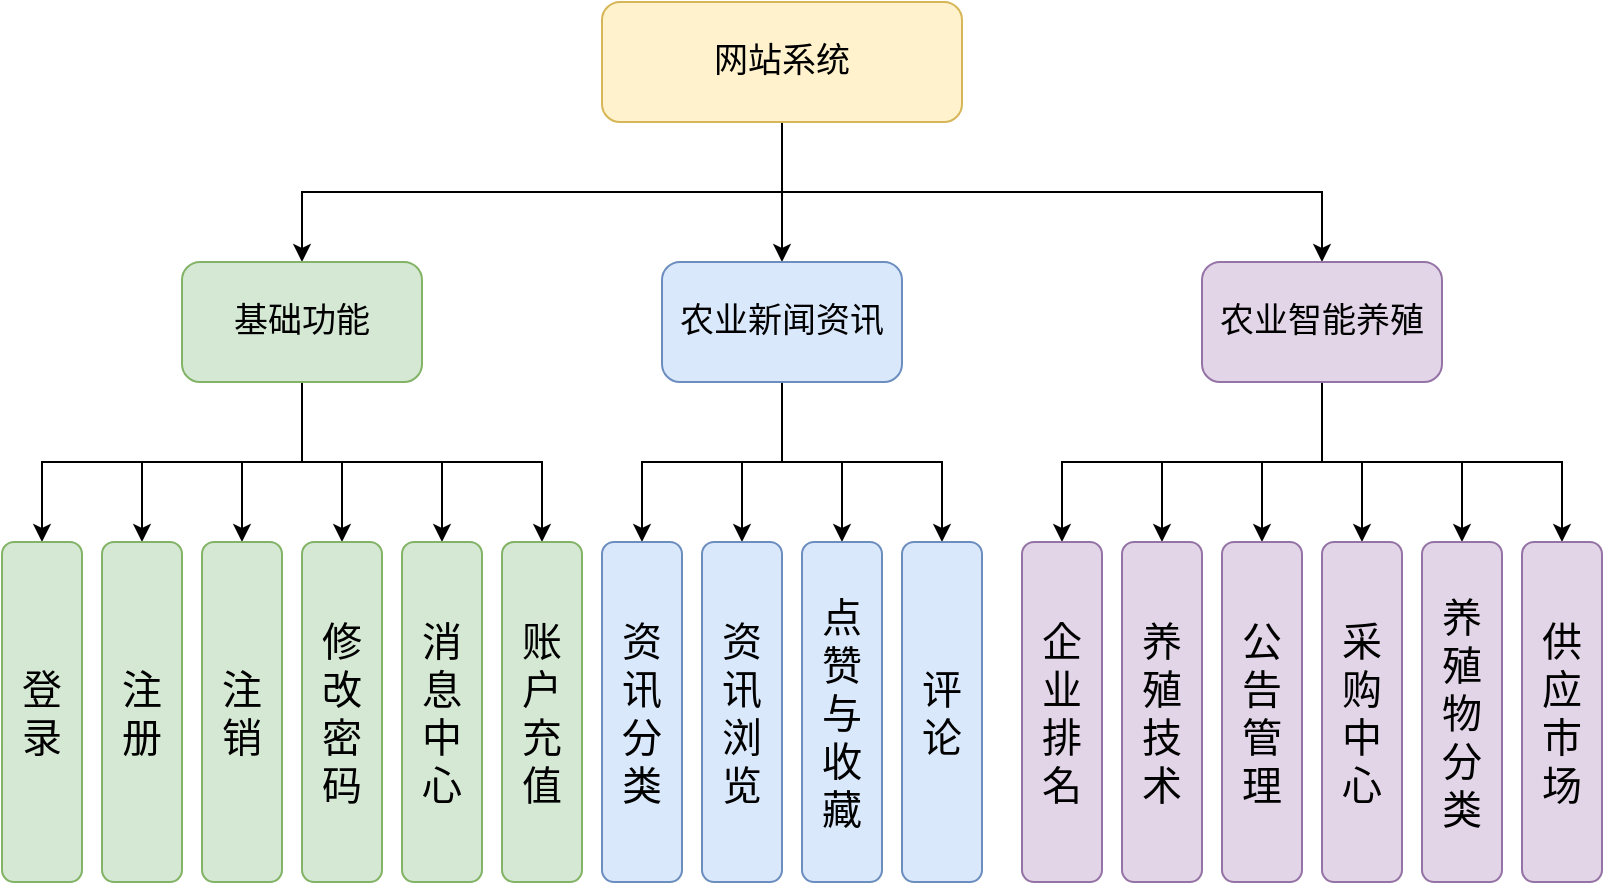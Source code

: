 <mxfile version="16.6.1" type="github">
  <diagram id="JLk9FKHlb9LdRjsdpeua" name="Page-1">
    <mxGraphModel dx="2249" dy="1963" grid="1" gridSize="10" guides="1" tooltips="1" connect="1" arrows="1" fold="1" page="1" pageScale="1" pageWidth="827" pageHeight="1169" math="0" shadow="0">
      <root>
        <mxCell id="0" />
        <mxCell id="1" parent="0" />
        <mxCell id="YeQBJPrLlTCUJduyqjX9-6" style="edgeStyle=orthogonalEdgeStyle;rounded=0;orthogonalLoop=1;jettySize=auto;html=1;exitX=0.5;exitY=1;exitDx=0;exitDy=0;entryX=0.5;entryY=0;entryDx=0;entryDy=0;fontFamily=Times New Roman;fontSize=17;shadow=0;sketch=0;" parent="1" source="YeQBJPrLlTCUJduyqjX9-1" target="YeQBJPrLlTCUJduyqjX9-3" edge="1">
          <mxGeometry relative="1" as="geometry" />
        </mxCell>
        <mxCell id="YeQBJPrLlTCUJduyqjX9-7" style="edgeStyle=orthogonalEdgeStyle;rounded=0;orthogonalLoop=1;jettySize=auto;html=1;exitX=0.5;exitY=1;exitDx=0;exitDy=0;entryX=0.5;entryY=0;entryDx=0;entryDy=0;fontFamily=Times New Roman;fontSize=17;shadow=0;sketch=0;" parent="1" source="YeQBJPrLlTCUJduyqjX9-1" target="YeQBJPrLlTCUJduyqjX9-2" edge="1">
          <mxGeometry relative="1" as="geometry" />
        </mxCell>
        <mxCell id="YeQBJPrLlTCUJduyqjX9-8" style="edgeStyle=orthogonalEdgeStyle;rounded=0;orthogonalLoop=1;jettySize=auto;html=1;exitX=0.5;exitY=1;exitDx=0;exitDy=0;fontFamily=Times New Roman;fontSize=17;shadow=0;sketch=0;" parent="1" source="YeQBJPrLlTCUJduyqjX9-1" target="YeQBJPrLlTCUJduyqjX9-4" edge="1">
          <mxGeometry relative="1" as="geometry" />
        </mxCell>
        <mxCell id="YeQBJPrLlTCUJduyqjX9-1" value="网站系统" style="rounded=1;whiteSpace=wrap;html=1;fontFamily=Times New Roman;fontSize=17;shadow=0;sketch=0;fillColor=#fff2cc;strokeColor=#d6b656;" parent="1" vertex="1">
          <mxGeometry x="-520" y="-1120" width="180" height="60" as="geometry" />
        </mxCell>
        <mxCell id="YeQBJPrLlTCUJduyqjX9-22" style="edgeStyle=orthogonalEdgeStyle;rounded=0;sketch=0;orthogonalLoop=1;jettySize=auto;html=1;exitX=0.5;exitY=1;exitDx=0;exitDy=0;entryX=0.5;entryY=0;entryDx=0;entryDy=0;shadow=0;fontFamily=Times New Roman;fontSize=17;" parent="1" source="YeQBJPrLlTCUJduyqjX9-2" target="YeQBJPrLlTCUJduyqjX9-5" edge="1">
          <mxGeometry relative="1" as="geometry" />
        </mxCell>
        <mxCell id="YeQBJPrLlTCUJduyqjX9-23" style="edgeStyle=orthogonalEdgeStyle;rounded=0;sketch=0;orthogonalLoop=1;jettySize=auto;html=1;exitX=0.5;exitY=1;exitDx=0;exitDy=0;entryX=0.5;entryY=0;entryDx=0;entryDy=0;shadow=0;fontFamily=Times New Roman;fontSize=17;" parent="1" source="YeQBJPrLlTCUJduyqjX9-2" target="YeQBJPrLlTCUJduyqjX9-9" edge="1">
          <mxGeometry relative="1" as="geometry" />
        </mxCell>
        <mxCell id="YeQBJPrLlTCUJduyqjX9-25" style="edgeStyle=orthogonalEdgeStyle;rounded=0;sketch=0;orthogonalLoop=1;jettySize=auto;html=1;exitX=0.5;exitY=1;exitDx=0;exitDy=0;entryX=0.5;entryY=0;entryDx=0;entryDy=0;shadow=0;fontFamily=Times New Roman;fontSize=17;" parent="1" source="YeQBJPrLlTCUJduyqjX9-2" target="YeQBJPrLlTCUJduyqjX9-12" edge="1">
          <mxGeometry relative="1" as="geometry" />
        </mxCell>
        <mxCell id="YeQBJPrLlTCUJduyqjX9-26" style="edgeStyle=orthogonalEdgeStyle;rounded=0;sketch=0;orthogonalLoop=1;jettySize=auto;html=1;exitX=0.5;exitY=1;exitDx=0;exitDy=0;entryX=0.5;entryY=0;entryDx=0;entryDy=0;shadow=0;fontFamily=Times New Roman;fontSize=17;" parent="1" source="YeQBJPrLlTCUJduyqjX9-2" target="YeQBJPrLlTCUJduyqjX9-10" edge="1">
          <mxGeometry relative="1" as="geometry" />
        </mxCell>
        <mxCell id="YeQBJPrLlTCUJduyqjX9-27" style="edgeStyle=orthogonalEdgeStyle;rounded=0;sketch=0;orthogonalLoop=1;jettySize=auto;html=1;exitX=0.5;exitY=1;exitDx=0;exitDy=0;entryX=0.5;entryY=0;entryDx=0;entryDy=0;shadow=0;fontFamily=Times New Roman;fontSize=17;" parent="1" source="YeQBJPrLlTCUJduyqjX9-2" target="YeQBJPrLlTCUJduyqjX9-13" edge="1">
          <mxGeometry relative="1" as="geometry" />
        </mxCell>
        <mxCell id="ArTHainUAxs4ZkYim9h0-6" style="edgeStyle=orthogonalEdgeStyle;rounded=0;orthogonalLoop=1;jettySize=auto;html=1;exitX=0.5;exitY=1;exitDx=0;exitDy=0;entryX=0.5;entryY=0;entryDx=0;entryDy=0;shadow=0;" edge="1" parent="1" source="YeQBJPrLlTCUJduyqjX9-2" target="ArTHainUAxs4ZkYim9h0-5">
          <mxGeometry relative="1" as="geometry" />
        </mxCell>
        <mxCell id="YeQBJPrLlTCUJduyqjX9-2" value="基础功能" style="rounded=1;whiteSpace=wrap;html=1;fillColor=#d5e8d4;fontFamily=Times New Roman;fontSize=17;shadow=0;sketch=0;strokeColor=#82b366;" parent="1" vertex="1">
          <mxGeometry x="-730" y="-990" width="120" height="60" as="geometry" />
        </mxCell>
        <mxCell id="YeQBJPrLlTCUJduyqjX9-28" style="edgeStyle=orthogonalEdgeStyle;rounded=0;sketch=0;orthogonalLoop=1;jettySize=auto;html=1;exitX=0.5;exitY=1;exitDx=0;exitDy=0;entryX=0.5;entryY=0;entryDx=0;entryDy=0;shadow=0;fontFamily=Times New Roman;fontSize=17;" parent="1" source="YeQBJPrLlTCUJduyqjX9-3" target="YeQBJPrLlTCUJduyqjX9-14" edge="1">
          <mxGeometry relative="1" as="geometry" />
        </mxCell>
        <mxCell id="YeQBJPrLlTCUJduyqjX9-33" style="edgeStyle=orthogonalEdgeStyle;rounded=0;sketch=0;orthogonalLoop=1;jettySize=auto;html=1;exitX=0.5;exitY=1;exitDx=0;exitDy=0;entryX=0.5;entryY=0;entryDx=0;entryDy=0;shadow=0;fontFamily=Times New Roman;fontSize=17;" parent="1" source="YeQBJPrLlTCUJduyqjX9-3" target="YeQBJPrLlTCUJduyqjX9-15" edge="1">
          <mxGeometry relative="1" as="geometry" />
        </mxCell>
        <mxCell id="YeQBJPrLlTCUJduyqjX9-34" style="edgeStyle=orthogonalEdgeStyle;rounded=0;sketch=0;orthogonalLoop=1;jettySize=auto;html=1;exitX=0.5;exitY=1;exitDx=0;exitDy=0;shadow=0;fontFamily=Times New Roman;fontSize=17;" parent="1" source="YeQBJPrLlTCUJduyqjX9-3" target="YeQBJPrLlTCUJduyqjX9-16" edge="1">
          <mxGeometry relative="1" as="geometry" />
        </mxCell>
        <mxCell id="YeQBJPrLlTCUJduyqjX9-35" style="edgeStyle=orthogonalEdgeStyle;rounded=0;sketch=0;orthogonalLoop=1;jettySize=auto;html=1;exitX=0.5;exitY=1;exitDx=0;exitDy=0;entryX=0.5;entryY=0;entryDx=0;entryDy=0;shadow=0;fontFamily=Times New Roman;fontSize=17;" parent="1" source="YeQBJPrLlTCUJduyqjX9-3" target="YeQBJPrLlTCUJduyqjX9-17" edge="1">
          <mxGeometry relative="1" as="geometry" />
        </mxCell>
        <mxCell id="YeQBJPrLlTCUJduyqjX9-3" value="农业新闻资讯" style="rounded=1;whiteSpace=wrap;html=1;fontFamily=Times New Roman;fontSize=17;shadow=0;sketch=0;fillColor=#dae8fc;strokeColor=#6c8ebf;" parent="1" vertex="1">
          <mxGeometry x="-490" y="-990" width="120" height="60" as="geometry" />
        </mxCell>
        <mxCell id="YeQBJPrLlTCUJduyqjX9-29" style="edgeStyle=orthogonalEdgeStyle;rounded=0;sketch=0;orthogonalLoop=1;jettySize=auto;html=1;exitX=0.5;exitY=1;exitDx=0;exitDy=0;entryX=0.5;entryY=0;entryDx=0;entryDy=0;shadow=0;fontFamily=Times New Roman;fontSize=17;" parent="1" source="YeQBJPrLlTCUJduyqjX9-4" target="YeQBJPrLlTCUJduyqjX9-18" edge="1">
          <mxGeometry relative="1" as="geometry" />
        </mxCell>
        <mxCell id="YeQBJPrLlTCUJduyqjX9-30" style="edgeStyle=orthogonalEdgeStyle;rounded=0;sketch=0;orthogonalLoop=1;jettySize=auto;html=1;exitX=0.5;exitY=1;exitDx=0;exitDy=0;entryX=0.5;entryY=0;entryDx=0;entryDy=0;shadow=0;fontFamily=Times New Roman;fontSize=17;" parent="1" source="YeQBJPrLlTCUJduyqjX9-4" target="YeQBJPrLlTCUJduyqjX9-19" edge="1">
          <mxGeometry relative="1" as="geometry" />
        </mxCell>
        <mxCell id="YeQBJPrLlTCUJduyqjX9-31" style="edgeStyle=orthogonalEdgeStyle;rounded=0;sketch=0;orthogonalLoop=1;jettySize=auto;html=1;exitX=0.5;exitY=1;exitDx=0;exitDy=0;entryX=0.5;entryY=0;entryDx=0;entryDy=0;shadow=0;fontFamily=Times New Roman;fontSize=17;" parent="1" source="YeQBJPrLlTCUJduyqjX9-4" target="YeQBJPrLlTCUJduyqjX9-20" edge="1">
          <mxGeometry relative="1" as="geometry" />
        </mxCell>
        <mxCell id="YeQBJPrLlTCUJduyqjX9-32" style="edgeStyle=orthogonalEdgeStyle;rounded=0;sketch=0;orthogonalLoop=1;jettySize=auto;html=1;exitX=0.5;exitY=1;exitDx=0;exitDy=0;entryX=0.5;entryY=0;entryDx=0;entryDy=0;shadow=0;fontFamily=Times New Roman;fontSize=17;" parent="1" source="YeQBJPrLlTCUJduyqjX9-4" target="YeQBJPrLlTCUJduyqjX9-21" edge="1">
          <mxGeometry relative="1" as="geometry" />
        </mxCell>
        <mxCell id="ArTHainUAxs4ZkYim9h0-4" style="edgeStyle=orthogonalEdgeStyle;rounded=0;orthogonalLoop=1;jettySize=auto;html=1;exitX=0.5;exitY=1;exitDx=0;exitDy=0;entryX=0.5;entryY=0;entryDx=0;entryDy=0;shadow=0;" edge="1" parent="1" source="YeQBJPrLlTCUJduyqjX9-4" target="ArTHainUAxs4ZkYim9h0-3">
          <mxGeometry relative="1" as="geometry" />
        </mxCell>
        <mxCell id="ArTHainUAxs4ZkYim9h0-8" style="edgeStyle=orthogonalEdgeStyle;rounded=0;orthogonalLoop=1;jettySize=auto;html=1;exitX=0.5;exitY=1;exitDx=0;exitDy=0;entryX=0.5;entryY=0;entryDx=0;entryDy=0;shadow=0;" edge="1" parent="1" source="YeQBJPrLlTCUJduyqjX9-4" target="ArTHainUAxs4ZkYim9h0-7">
          <mxGeometry relative="1" as="geometry" />
        </mxCell>
        <mxCell id="YeQBJPrLlTCUJduyqjX9-4" value="农业智能养殖" style="rounded=1;whiteSpace=wrap;html=1;fontFamily=Times New Roman;fontSize=17;shadow=0;sketch=0;fillColor=#e1d5e7;strokeColor=#9673a6;" parent="1" vertex="1">
          <mxGeometry x="-220" y="-990" width="120" height="60" as="geometry" />
        </mxCell>
        <mxCell id="YeQBJPrLlTCUJduyqjX9-5" value="登录" style="rounded=1;verticalAlign=middle;horizontal=1;whiteSpace=wrap;html=1;fontSize=20;shadow=0;fillColor=#d5e8d4;strokeColor=#82b366;" parent="1" vertex="1">
          <mxGeometry x="-820" y="-850" width="40" height="170" as="geometry" />
        </mxCell>
        <mxCell id="YeQBJPrLlTCUJduyqjX9-9" value="注册" style="rounded=1;verticalAlign=middle;horizontal=1;whiteSpace=wrap;html=1;fontSize=20;shadow=0;fillColor=#d5e8d4;strokeColor=#82b366;" parent="1" vertex="1">
          <mxGeometry x="-770" y="-850" width="40" height="170" as="geometry" />
        </mxCell>
        <mxCell id="YeQBJPrLlTCUJduyqjX9-10" value="注销" style="rounded=1;verticalAlign=middle;horizontal=1;whiteSpace=wrap;html=1;fontSize=20;shadow=0;fillColor=#d5e8d4;strokeColor=#82b366;" parent="1" vertex="1">
          <mxGeometry x="-720" y="-850" width="40" height="170" as="geometry" />
        </mxCell>
        <mxCell id="YeQBJPrLlTCUJduyqjX9-12" value="消息中心" style="rounded=1;verticalAlign=middle;horizontal=1;whiteSpace=wrap;html=1;fontSize=20;shadow=0;fillColor=#d5e8d4;strokeColor=#82b366;" parent="1" vertex="1">
          <mxGeometry x="-620" y="-850" width="40" height="170" as="geometry" />
        </mxCell>
        <mxCell id="YeQBJPrLlTCUJduyqjX9-13" value="修改密码" style="rounded=1;verticalAlign=middle;horizontal=1;whiteSpace=wrap;html=1;fontSize=20;shadow=0;fillColor=#d5e8d4;strokeColor=#82b366;" parent="1" vertex="1">
          <mxGeometry x="-670" y="-850" width="40" height="170" as="geometry" />
        </mxCell>
        <mxCell id="YeQBJPrLlTCUJduyqjX9-14" value="资讯分类" style="rounded=1;verticalAlign=middle;horizontal=1;whiteSpace=wrap;html=1;fontSize=20;shadow=0;fillColor=#dae8fc;strokeColor=#6c8ebf;" parent="1" vertex="1">
          <mxGeometry x="-520" y="-850" width="40" height="170" as="geometry" />
        </mxCell>
        <mxCell id="YeQBJPrLlTCUJduyqjX9-15" value="资讯浏览" style="rounded=1;verticalAlign=middle;horizontal=1;whiteSpace=wrap;html=1;fontSize=20;shadow=0;fillColor=#dae8fc;strokeColor=#6c8ebf;" parent="1" vertex="1">
          <mxGeometry x="-470" y="-850" width="40" height="170" as="geometry" />
        </mxCell>
        <mxCell id="YeQBJPrLlTCUJduyqjX9-16" value="点赞与收藏" style="rounded=1;verticalAlign=middle;horizontal=1;whiteSpace=wrap;html=1;fontSize=20;shadow=0;fillColor=#dae8fc;strokeColor=#6c8ebf;" parent="1" vertex="1">
          <mxGeometry x="-420" y="-850" width="40" height="170" as="geometry" />
        </mxCell>
        <mxCell id="YeQBJPrLlTCUJduyqjX9-17" value="评论" style="rounded=1;verticalAlign=middle;horizontal=1;whiteSpace=wrap;html=1;fontSize=20;shadow=0;fillColor=#dae8fc;strokeColor=#6c8ebf;" parent="1" vertex="1">
          <mxGeometry x="-370" y="-850" width="40" height="170" as="geometry" />
        </mxCell>
        <mxCell id="YeQBJPrLlTCUJduyqjX9-18" value="企业排名" style="rounded=1;verticalAlign=middle;horizontal=1;whiteSpace=wrap;html=1;fontSize=20;shadow=0;fillColor=#e1d5e7;strokeColor=#9673a6;" parent="1" vertex="1">
          <mxGeometry x="-310" y="-850" width="40" height="170" as="geometry" />
        </mxCell>
        <mxCell id="YeQBJPrLlTCUJduyqjX9-19" value="养殖技术" style="rounded=1;verticalAlign=middle;horizontal=1;whiteSpace=wrap;html=1;fontSize=20;shadow=0;fillColor=#e1d5e7;strokeColor=#9673a6;" parent="1" vertex="1">
          <mxGeometry x="-260" y="-850" width="40" height="170" as="geometry" />
        </mxCell>
        <mxCell id="YeQBJPrLlTCUJduyqjX9-20" value="公告管理" style="rounded=1;verticalAlign=middle;horizontal=1;whiteSpace=wrap;html=1;fontSize=20;shadow=0;fillColor=#e1d5e7;strokeColor=#9673a6;" parent="1" vertex="1">
          <mxGeometry x="-210" y="-850" width="40" height="170" as="geometry" />
        </mxCell>
        <mxCell id="YeQBJPrLlTCUJduyqjX9-21" value="采购中心" style="rounded=1;verticalAlign=middle;horizontal=1;whiteSpace=wrap;html=1;fontSize=20;shadow=0;fillColor=#e1d5e7;strokeColor=#9673a6;" parent="1" vertex="1">
          <mxGeometry x="-160" y="-850" width="40" height="170" as="geometry" />
        </mxCell>
        <mxCell id="ArTHainUAxs4ZkYim9h0-3" value="养殖物分类" style="rounded=1;verticalAlign=middle;horizontal=1;whiteSpace=wrap;html=1;fontSize=20;shadow=0;fillColor=#e1d5e7;strokeColor=#9673a6;" vertex="1" parent="1">
          <mxGeometry x="-110" y="-850" width="40" height="170" as="geometry" />
        </mxCell>
        <mxCell id="ArTHainUAxs4ZkYim9h0-5" value="账户充值" style="rounded=1;verticalAlign=middle;horizontal=1;whiteSpace=wrap;html=1;fontSize=20;shadow=0;fillColor=#d5e8d4;strokeColor=#82b366;" vertex="1" parent="1">
          <mxGeometry x="-570" y="-850" width="40" height="170" as="geometry" />
        </mxCell>
        <mxCell id="ArTHainUAxs4ZkYim9h0-7" value="供应市场" style="rounded=1;verticalAlign=middle;horizontal=1;whiteSpace=wrap;html=1;fontSize=20;shadow=0;fillColor=#e1d5e7;strokeColor=#9673a6;" vertex="1" parent="1">
          <mxGeometry x="-60" y="-850" width="40" height="170" as="geometry" />
        </mxCell>
      </root>
    </mxGraphModel>
  </diagram>
</mxfile>
